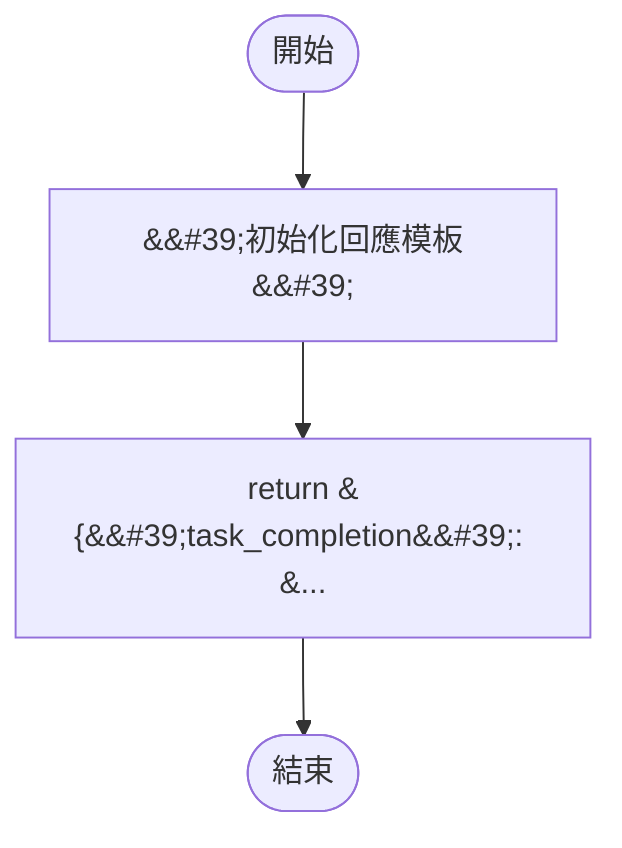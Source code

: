 flowchart TB
    n1([開始])
    n2([結束])
    n3[&amp;&#35;39;初始化回應模板&amp;&#35;39;]
    n4[return &#123;&amp;&#35;39;task_completion&amp;&#35;39;: &...]
    n1 --> n3
    n3 --> n4
    n4 --> n2
